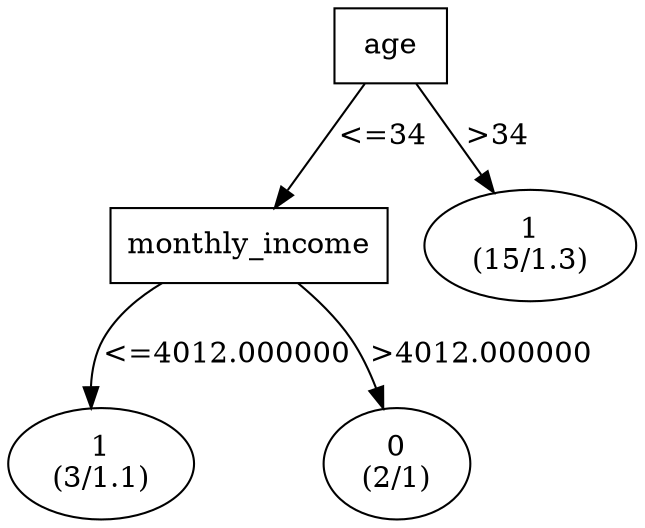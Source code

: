 digraph YaDT {
n0 [ shape=box, label="age\n"]
n0 -> n1 [label="<=34"]
n1 [ shape=box, label="monthly_income\n"]
n1 -> n2 [label="<=4012.000000"]
n2 [ shape=ellipse, label="1\n(3/1.1)"]
n1 -> n3 [label=">4012.000000"]
n3 [ shape=ellipse, label="0\n(2/1)"]
n0 -> n5 [label=">34"]
n5 [ shape=ellipse, label="1\n(15/1.3)"]
}
